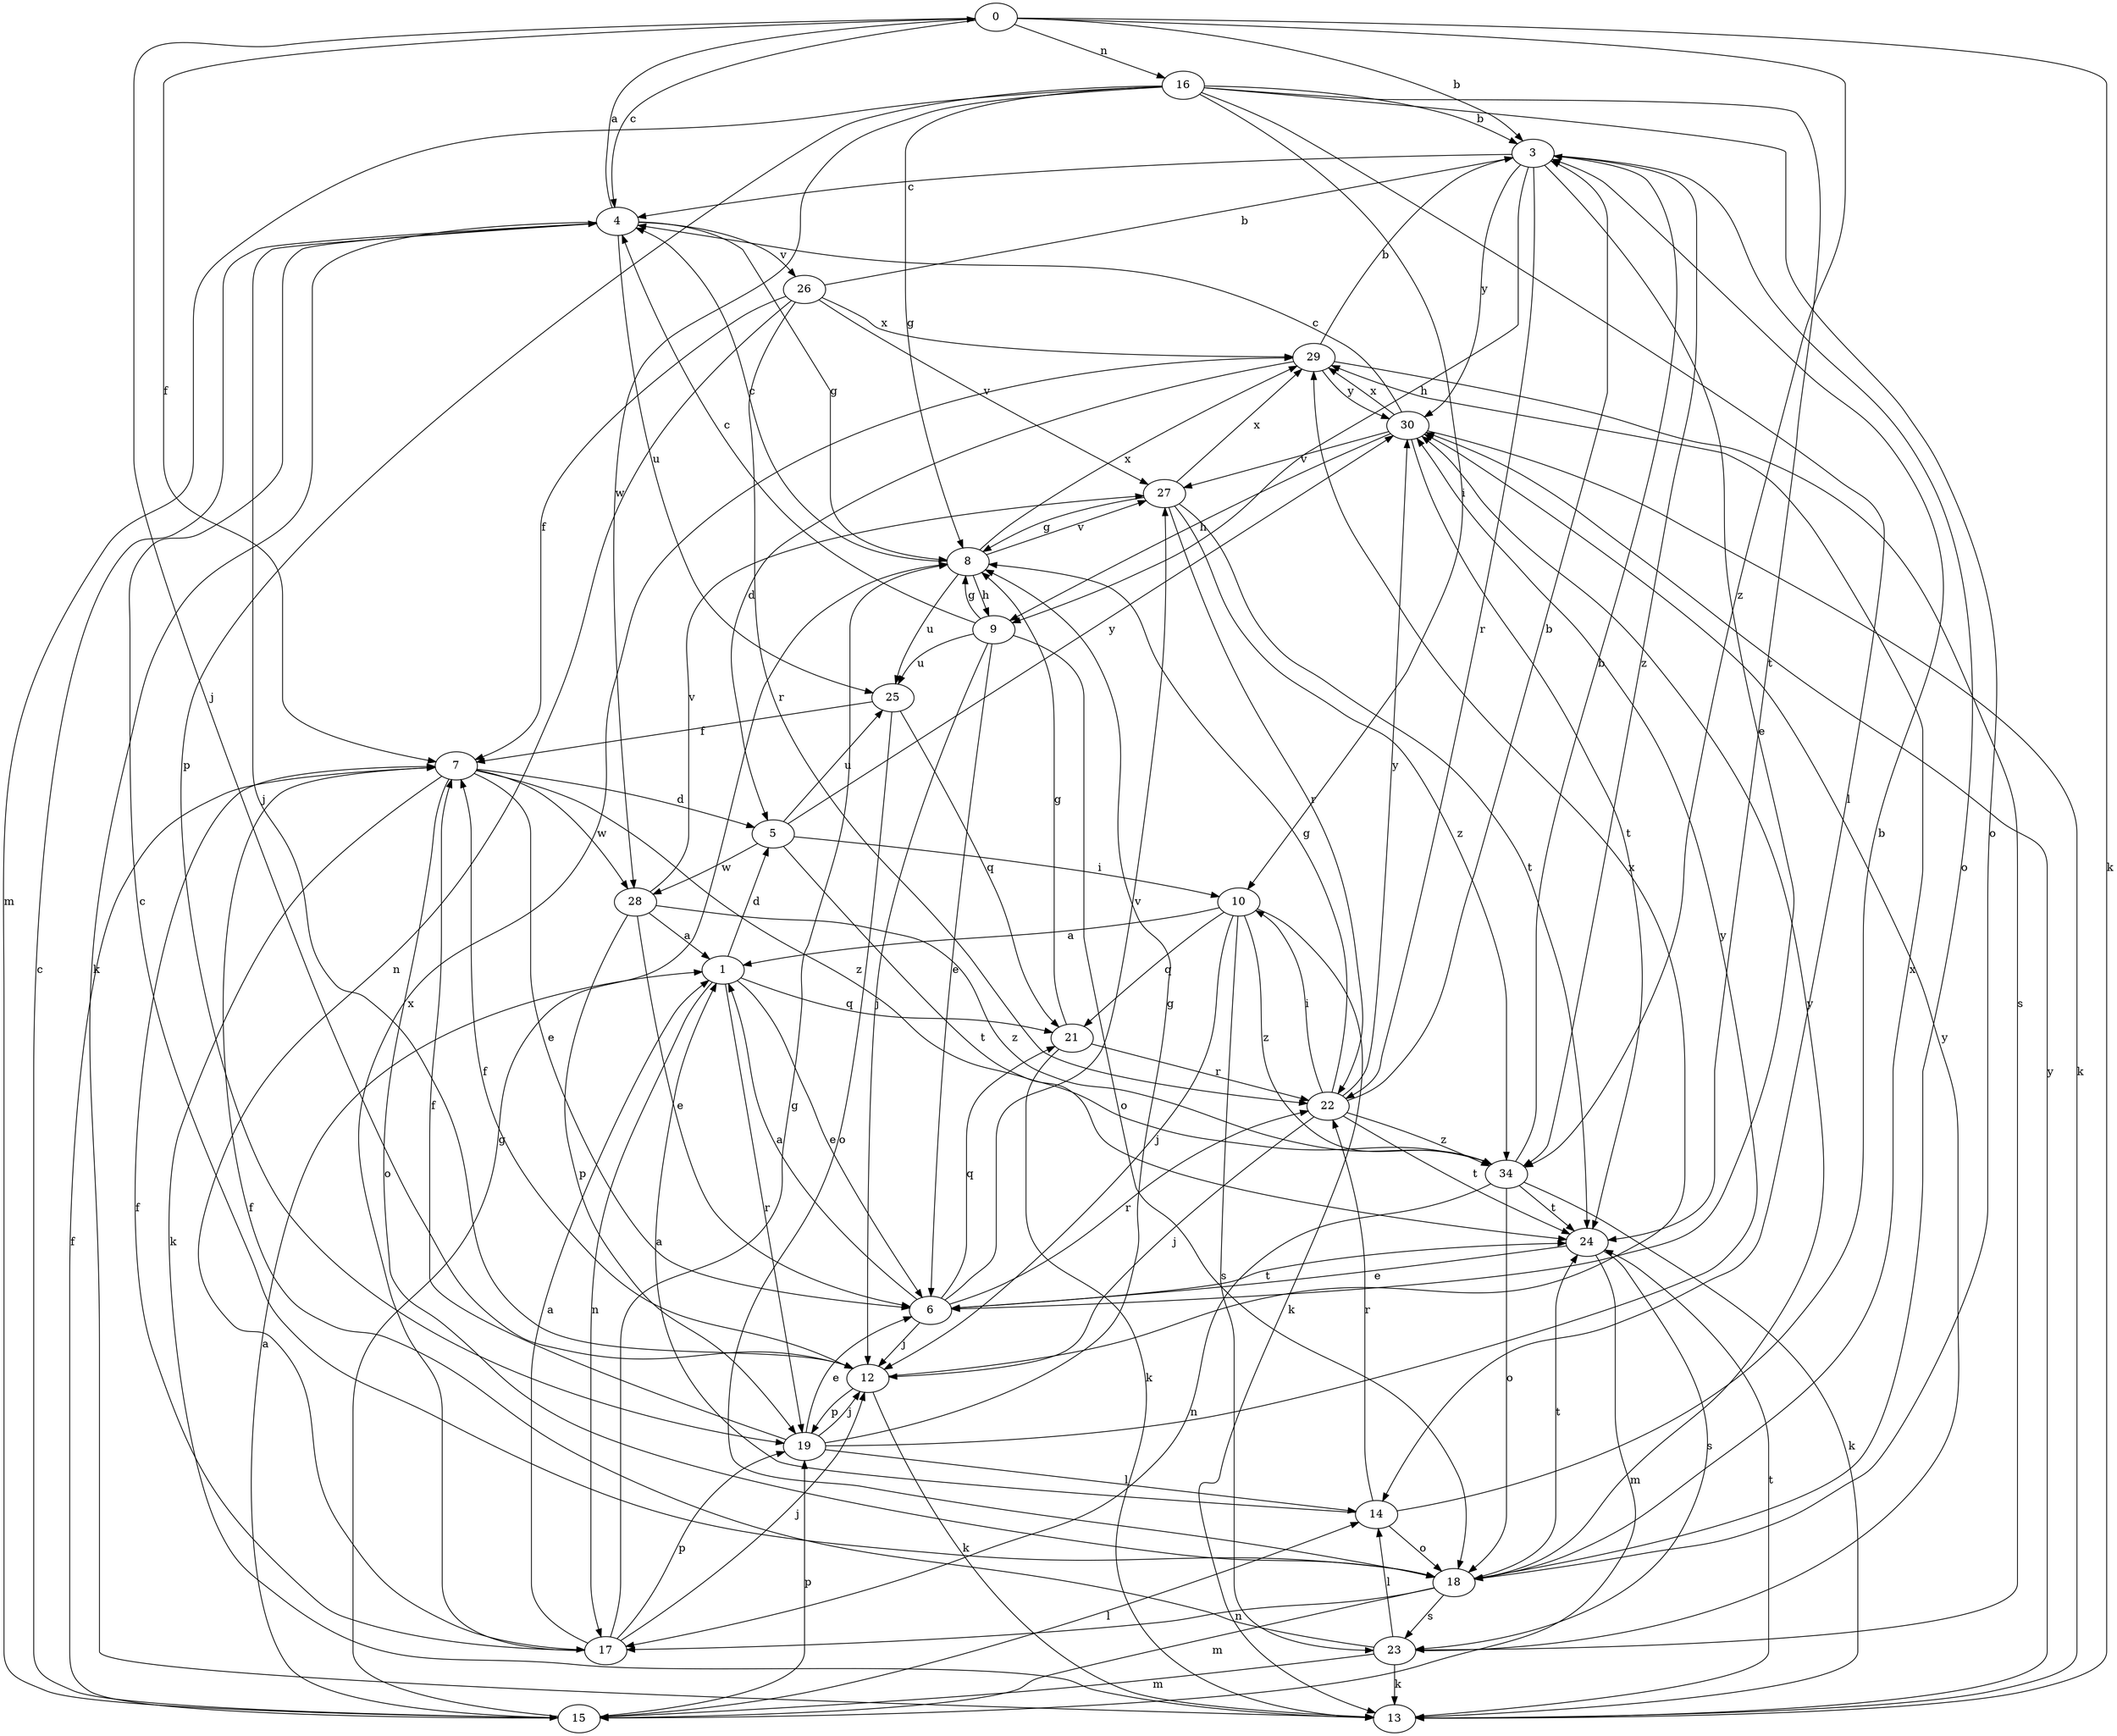 strict digraph  {
0;
1;
3;
4;
5;
6;
7;
8;
9;
10;
12;
13;
14;
15;
16;
17;
18;
19;
21;
22;
23;
24;
25;
26;
27;
28;
29;
30;
34;
0 -> 3  [label=b];
0 -> 4  [label=c];
0 -> 7  [label=f];
0 -> 12  [label=j];
0 -> 13  [label=k];
0 -> 16  [label=n];
0 -> 34  [label=z];
1 -> 5  [label=d];
1 -> 6  [label=e];
1 -> 17  [label=n];
1 -> 21  [label=q];
1 -> 19  [label=r];
3 -> 4  [label=c];
3 -> 6  [label=e];
3 -> 9  [label=h];
3 -> 18  [label=o];
3 -> 22  [label=r];
3 -> 30  [label=y];
3 -> 34  [label=z];
4 -> 0  [label=a];
4 -> 8  [label=g];
4 -> 12  [label=j];
4 -> 13  [label=k];
4 -> 25  [label=u];
4 -> 26  [label=v];
5 -> 10  [label=i];
5 -> 24  [label=t];
5 -> 25  [label=u];
5 -> 28  [label=w];
5 -> 30  [label=y];
6 -> 1  [label=a];
6 -> 12  [label=j];
6 -> 21  [label=q];
6 -> 22  [label=r];
6 -> 24  [label=t];
6 -> 27  [label=v];
7 -> 5  [label=d];
7 -> 6  [label=e];
7 -> 13  [label=k];
7 -> 18  [label=o];
7 -> 28  [label=w];
7 -> 34  [label=z];
8 -> 4  [label=c];
8 -> 9  [label=h];
8 -> 25  [label=u];
8 -> 27  [label=v];
8 -> 29  [label=x];
9 -> 4  [label=c];
9 -> 6  [label=e];
9 -> 8  [label=g];
9 -> 12  [label=j];
9 -> 18  [label=o];
9 -> 25  [label=u];
10 -> 1  [label=a];
10 -> 12  [label=j];
10 -> 13  [label=k];
10 -> 21  [label=q];
10 -> 23  [label=s];
10 -> 34  [label=z];
12 -> 7  [label=f];
12 -> 13  [label=k];
12 -> 19  [label=p];
12 -> 29  [label=x];
13 -> 24  [label=t];
13 -> 30  [label=y];
14 -> 1  [label=a];
14 -> 3  [label=b];
14 -> 18  [label=o];
14 -> 22  [label=r];
15 -> 1  [label=a];
15 -> 4  [label=c];
15 -> 7  [label=f];
15 -> 8  [label=g];
15 -> 14  [label=l];
15 -> 19  [label=p];
16 -> 3  [label=b];
16 -> 8  [label=g];
16 -> 10  [label=i];
16 -> 14  [label=l];
16 -> 15  [label=m];
16 -> 18  [label=o];
16 -> 19  [label=p];
16 -> 24  [label=t];
16 -> 28  [label=w];
17 -> 1  [label=a];
17 -> 7  [label=f];
17 -> 8  [label=g];
17 -> 12  [label=j];
17 -> 19  [label=p];
17 -> 29  [label=x];
18 -> 4  [label=c];
18 -> 15  [label=m];
18 -> 17  [label=n];
18 -> 23  [label=s];
18 -> 24  [label=t];
18 -> 29  [label=x];
18 -> 30  [label=y];
19 -> 6  [label=e];
19 -> 7  [label=f];
19 -> 8  [label=g];
19 -> 12  [label=j];
19 -> 14  [label=l];
19 -> 30  [label=y];
21 -> 8  [label=g];
21 -> 13  [label=k];
21 -> 22  [label=r];
22 -> 3  [label=b];
22 -> 8  [label=g];
22 -> 10  [label=i];
22 -> 12  [label=j];
22 -> 24  [label=t];
22 -> 30  [label=y];
22 -> 34  [label=z];
23 -> 7  [label=f];
23 -> 13  [label=k];
23 -> 14  [label=l];
23 -> 15  [label=m];
23 -> 30  [label=y];
24 -> 6  [label=e];
24 -> 15  [label=m];
24 -> 23  [label=s];
25 -> 7  [label=f];
25 -> 18  [label=o];
25 -> 21  [label=q];
26 -> 3  [label=b];
26 -> 7  [label=f];
26 -> 17  [label=n];
26 -> 22  [label=r];
26 -> 27  [label=v];
26 -> 29  [label=x];
27 -> 8  [label=g];
27 -> 22  [label=r];
27 -> 24  [label=t];
27 -> 29  [label=x];
27 -> 34  [label=z];
28 -> 1  [label=a];
28 -> 6  [label=e];
28 -> 19  [label=p];
28 -> 27  [label=v];
28 -> 34  [label=z];
29 -> 3  [label=b];
29 -> 5  [label=d];
29 -> 23  [label=s];
29 -> 30  [label=y];
30 -> 4  [label=c];
30 -> 9  [label=h];
30 -> 13  [label=k];
30 -> 24  [label=t];
30 -> 27  [label=v];
30 -> 29  [label=x];
34 -> 3  [label=b];
34 -> 13  [label=k];
34 -> 17  [label=n];
34 -> 18  [label=o];
34 -> 24  [label=t];
}
